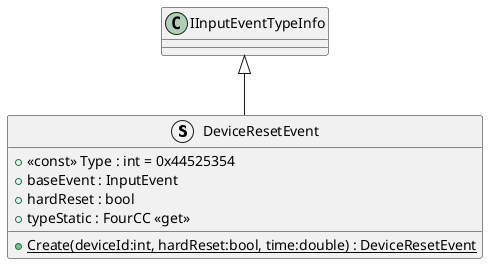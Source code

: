 @startuml
struct DeviceResetEvent {
    + <<const>> Type : int = 0x44525354
    + baseEvent : InputEvent
    + hardReset : bool
    + typeStatic : FourCC <<get>>
    + {static} Create(deviceId:int, hardReset:bool, time:double) : DeviceResetEvent
}
IInputEventTypeInfo <|-- DeviceResetEvent
@enduml
